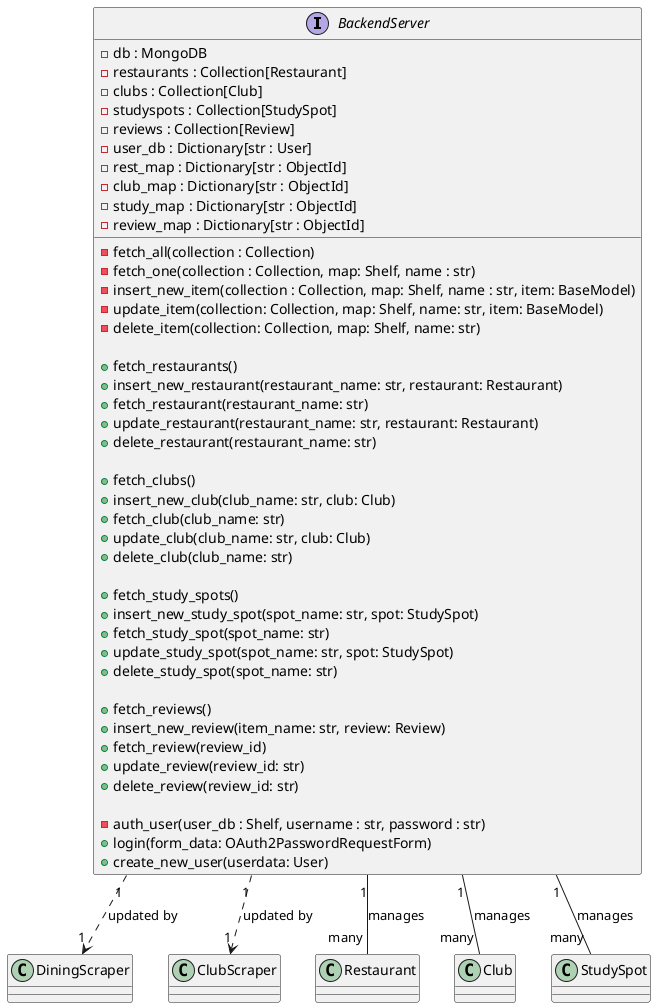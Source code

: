 @startuml BackendServer

interface BackendServer {
    -db : MongoDB
    -restaurants : Collection[Restaurant]
    -clubs : Collection[Club]
    -studyspots : Collection[StudySpot]
    -reviews : Collection[Review]
    -user_db : Dictionary[str : User]
    -rest_map : Dictionary[str : ObjectId]
    -club_map : Dictionary[str : ObjectId]
    -study_map : Dictionary[str : ObjectId]
    -review_map : Dictionary[str : ObjectId]

    -fetch_all(collection : Collection)
    -fetch_one(collection : Collection, map: Shelf, name : str)
    -insert_new_item(collection : Collection, map: Shelf, name : str, item: BaseModel)
    -update_item(collection: Collection, map: Shelf, name: str, item: BaseModel)
    -delete_item(collection: Collection, map: Shelf, name: str)
    
    +fetch_restaurants()
    +insert_new_restaurant(restaurant_name: str, restaurant: Restaurant)
    +fetch_restaurant(restaurant_name: str)
    +update_restaurant(restaurant_name: str, restaurant: Restaurant)
    +delete_restaurant(restaurant_name: str)
    
    +fetch_clubs()
    +insert_new_club(club_name: str, club: Club)
    +fetch_club(club_name: str)
    +update_club(club_name: str, club: Club)
    +delete_club(club_name: str)
    
    +fetch_study_spots()
    +insert_new_study_spot(spot_name: str, spot: StudySpot)
    +fetch_study_spot(spot_name: str)
    +update_study_spot(spot_name: str, spot: StudySpot)
    +delete_study_spot(spot_name: str)

    +fetch_reviews()
    +insert_new_review(item_name: str, review: Review)
    +fetch_review(review_id)
    +update_review(review_id: str)
    +delete_review(review_id: str)
    
    -auth_user(user_db : Shelf, username : str, password : str)
    +login(form_data: OAuth2PasswordRequestForm)
    +create_new_user(userdata: User)
}

BackendServer "1" ..> "1" DiningScraper : updated by
BackendServer "1" ..> "1" ClubScraper : updated by

BackendServer "1" -- "many" Restaurant : manages
BackendServer "1" -- "many" Club : manages
BackendServer "1" -- "many" StudySpot : manages

@enduml